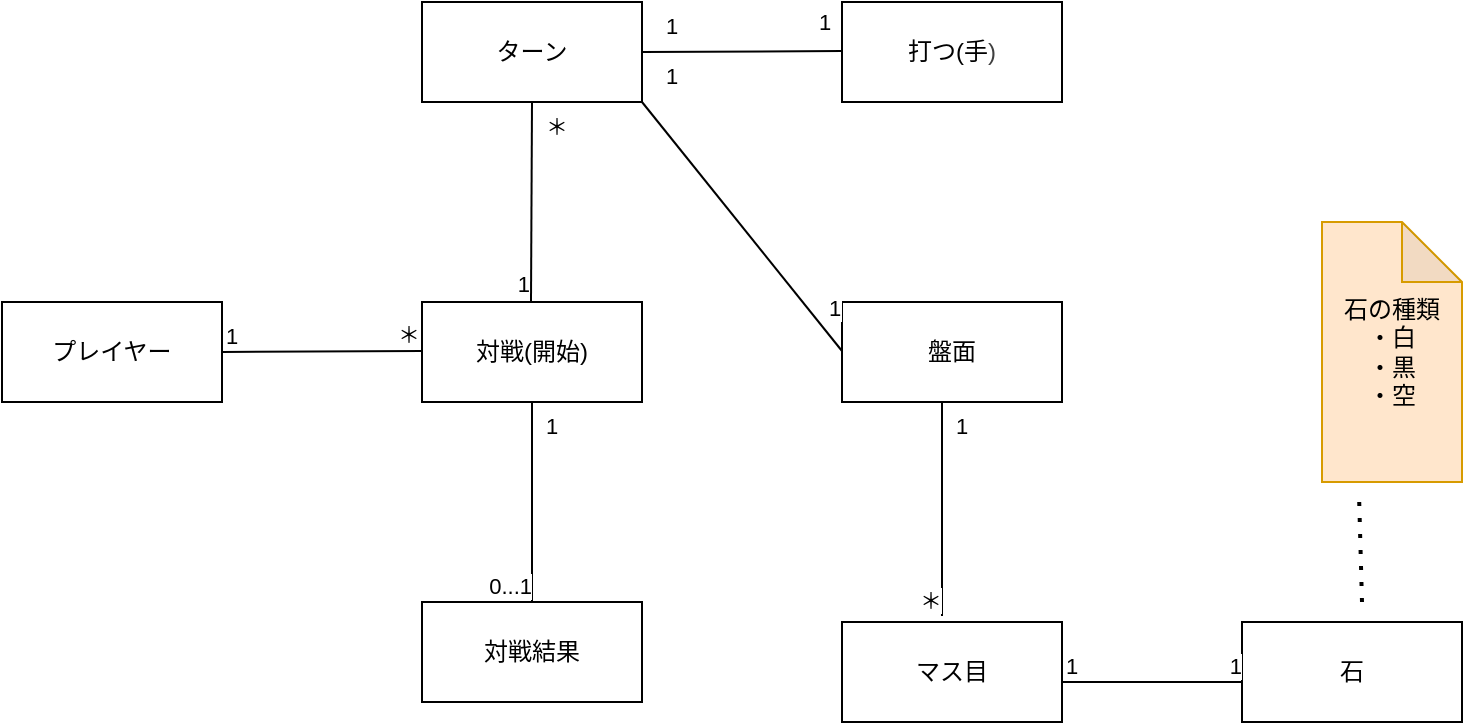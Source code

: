 <mxfile>
    <diagram id="a7RoUpzHzL_WQ0jjDYco" name="ページ1">
        <mxGraphModel dx="1122" dy="681" grid="1" gridSize="10" guides="1" tooltips="1" connect="1" arrows="1" fold="1" page="1" pageScale="1" pageWidth="827" pageHeight="1169" math="0" shadow="0">
            <root>
                <mxCell id="0"/>
                <mxCell id="1" parent="0"/>
                <mxCell id="2" value="対戦(開始)" style="html=1;whiteSpace=wrap;" vertex="1" parent="1">
                    <mxGeometry x="260" y="340" width="110" height="50" as="geometry"/>
                </mxCell>
                <mxCell id="3" value="盤面&lt;span style=&quot;font-family: monospace; font-size: 0px; text-align: start; text-wrap-mode: nowrap;&quot;&gt;%3CmxGraphModel%3E%3Croot%3E%3CmxCell%20id%3D%220%22%2F%3E%3CmxCell%20id%3D%221%22%20parent%3D%220%22%2F%3E%3CmxCell%20id%3D%222%22%20value%3D%22%E5%AF%BE%E6%88%A6(%E9%96%8B%E5%A7%8B)%22%20style%3D%22html%3D1%3BwhiteSpace%3Dwrap%3B%22%20vertex%3D%221%22%20parent%3D%221%22%3E%3CmxGeometry%20x%3D%2240%22%20y%3D%22200%22%20width%3D%22110%22%20height%3D%2250%22%20as%3D%22geometry%22%2F%3E%3C%2FmxCell%3E%3C%2Froot%3E%3C%2FmxGraphModel%3E&lt;/span&gt;" style="html=1;whiteSpace=wrap;" vertex="1" parent="1">
                    <mxGeometry x="470" y="340" width="110" height="50" as="geometry"/>
                </mxCell>
                <mxCell id="4" value="石" style="html=1;whiteSpace=wrap;" vertex="1" parent="1">
                    <mxGeometry x="670" y="500" width="110" height="50" as="geometry"/>
                </mxCell>
                <mxCell id="5" value="対戦結果" style="html=1;whiteSpace=wrap;" vertex="1" parent="1">
                    <mxGeometry x="260" y="490" width="110" height="50" as="geometry"/>
                </mxCell>
                <mxCell id="6" value="&lt;span style=&quot;font-family: monospace; font-size: 0px; text-align: start; text-wrap-mode: nowrap;&quot;&gt;%3CmxGraphModel%3E%3Croot%3E%3CmxCell%20id%3D%220%22%2F%3E%3CmxCell%20id%3D%221%22%20parent%3D%220%22%2F%3E%3CmxCell%20id%3D%222%22%20value%3D%22%E7%9B%A4%E9%9D%A2%26lt%3Bspan%20style%3D%26quot%3Bfont-family%3A%20monospace%3B%20font-size%3A%200px%3B%20text-align%3A%20start%3B%20text-wrap-mode%3A%20nowrap%3B%26quot%3B%26gt%3B%253CmxGraphModel%253E%253Croot%253E%253CmxCell%2520id%253D%25220%2522%252F%253E%253CmxCell%2520id%253D%25221%2522%2520parent%253D%25220%2522%252F%253E%253CmxCell%2520id%253D%25222%2522%2520value%253D%2522%25E5%25AF%25BE%25E6%2588%25A6(%25E9%2596%258B%25E5%25A7%258B)%2522%2520style%253D%2522html%253D1%253BwhiteSpace%253Dwrap%253B%2522%2520vertex%253D%25221%2522%2520parent%253D%25221%2522%253E%253CmxGeometry%2520x%253D%252240%2522%2520y%253D%2522200%2522%2520width%253D%2522110%2522%2520height%253D%252250%2522%2520as%253D%2522geometry%2522%252F%253E%253C%252FmxCell%253E%253C%252Froot%253E%253C%252FmxGraphModel%253E%26lt%3B%2Fspan%26gt%3B%22%20style%3D%22html%3D1%3BwhiteSpace%3Dwrap%3B%22%20vertex%3D%221%22%20parent%3D%221%22%3E%3CmxGeometry%20x%3D%22190%22%20y%3D%22200%22%20width%3D%22110%22%20height%3D%2250%22%20as%3D%22geometry%22%2F%3E%3C%2FmxCell%3E%3C%2Froot%3E%3C%2FmxGraphModel%3E&lt;/span&gt;&lt;span style=&quot;font-family: monospace; font-size: 0px; text-align: start; text-wrap-mode: nowrap;&quot;&gt;%3CmxGraphModel%3E%3Croot%3E%3CmxCell%20id%3D%220%22%2F%3E%3CmxCell%20id%3D%221%22%20parent%3D%220%22%2F%3E%3CmxCell%20id%3D%222%22%20value%3D%22%E7%9B%A4%E9%9D%A2%26lt%3Bspan%20style%3D%26quot%3Bfont-family%3A%20monospace%3B%20font-size%3A%200px%3B%20text-align%3A%20start%3B%20text-wrap-mode%3A%20nowrap%3B%26quot%3B%26gt%3B%253CmxGraphModel%253E%253Croot%253E%253CmxCell%2520id%253D%25220%2522%252F%253E%253CmxCell%2520id%253D%25221%2522%2520parent%253D%25220%2522%252F%253E%253CmxCell%2520id%253D%25222%2522%2520value%253D%2522%25E5%25AF%25BE%25E6%2588%25A6(%25E9%2596%258B%25E5%25A7%258B)%2522%2520style%253D%2522html%253D1%253BwhiteSpace%253Dwrap%253B%2522%2520vertex%253D%25221%2522%2520parent%253D%25221%2522%253E%253CmxGeometry%2520x%253D%252240%2522%2520y%253D%2522200%2522%2520width%253D%2522110%2522%2520height%253D%252250%2522%2520as%253D%2522geometry%2522%252F%253E%253C%252FmxCell%253E%253C%252Froot%253E%253C%252FmxGraphModel%253E%26lt%3B%2Fspan%26gt%3B%22%20style%3D%22html%3D1%3BwhiteSpace%3Dwrap%3B%22%20vertex%3D%221%22%20parent%3D%221%22%3E%3CmxGeometry%20x%3D%22190%22%20y%3D%22200%22%20width%3D%22110%22%20height%3D%2250%22%20as%3D%22geometry%22%2F%3E%3C%2FmxCell%3E%3C%2Froot%3E%3C%2FmxGraphModel%3E&lt;/span&gt;打つ(手&lt;span style=&quot;color: rgb(63, 63, 63); background-color: transparent;&quot;&gt;)&lt;/span&gt;" style="html=1;whiteSpace=wrap;" vertex="1" parent="1">
                    <mxGeometry x="470" y="190" width="110" height="50" as="geometry"/>
                </mxCell>
                <mxCell id="7" value="&lt;div style=&quot;text-align: start;&quot;&gt;プレイヤー&lt;/div&gt;" style="html=1;whiteSpace=wrap;" vertex="1" parent="1">
                    <mxGeometry x="50" y="340" width="110" height="50" as="geometry"/>
                </mxCell>
                <mxCell id="8" value="石の種類&lt;br&gt;・白&lt;div&gt;・黒&lt;/div&gt;&lt;div&gt;・空&lt;/div&gt;" style="shape=note;whiteSpace=wrap;html=1;backgroundOutline=1;darkOpacity=0.05;fillColor=#ffe6cc;strokeColor=#d79b00;" vertex="1" parent="1">
                    <mxGeometry x="710" y="300" width="70" height="130" as="geometry"/>
                </mxCell>
                <mxCell id="9" value="" style="endArrow=none;dashed=1;html=1;dashPattern=1 3;strokeWidth=2;entryX=0.264;entryY=1.041;entryDx=0;entryDy=0;entryPerimeter=0;" edge="1" parent="1" target="8">
                    <mxGeometry width="50" height="50" relative="1" as="geometry">
                        <mxPoint x="730" y="490" as="sourcePoint"/>
                        <mxPoint x="464" y="110" as="targetPoint"/>
                    </mxGeometry>
                </mxCell>
                <mxCell id="10" value="" style="endArrow=none;html=1;edgeStyle=orthogonalEdgeStyle;exitX=1;exitY=0.5;exitDx=0;exitDy=0;" edge="1" parent="1" source="7">
                    <mxGeometry relative="1" as="geometry">
                        <mxPoint x="100" y="364.5" as="sourcePoint"/>
                        <mxPoint x="260" y="364.5" as="targetPoint"/>
                    </mxGeometry>
                </mxCell>
                <mxCell id="11" value="1" style="edgeLabel;resizable=0;html=1;align=left;verticalAlign=bottom;" connectable="0" vertex="1" parent="10">
                    <mxGeometry x="-1" relative="1" as="geometry"/>
                </mxCell>
                <mxCell id="12" value="＊" style="edgeLabel;resizable=0;html=1;align=right;verticalAlign=bottom;" connectable="0" vertex="1" parent="10">
                    <mxGeometry x="1" relative="1" as="geometry"/>
                </mxCell>
                <mxCell id="17" value="" style="endArrow=none;html=1;edgeStyle=orthogonalEdgeStyle;entryX=0.5;entryY=0;entryDx=0;entryDy=0;exitX=0.5;exitY=1;exitDx=0;exitDy=0;" edge="1" parent="1" source="2" target="5">
                    <mxGeometry relative="1" as="geometry">
                        <mxPoint x="310" y="390" as="sourcePoint"/>
                        <mxPoint x="310" y="480" as="targetPoint"/>
                    </mxGeometry>
                </mxCell>
                <mxCell id="18" value="1" style="edgeLabel;resizable=0;html=1;align=left;verticalAlign=bottom;" connectable="0" vertex="1" parent="17">
                    <mxGeometry x="-1" relative="1" as="geometry">
                        <mxPoint x="5" y="20" as="offset"/>
                    </mxGeometry>
                </mxCell>
                <mxCell id="19" value="0...1" style="edgeLabel;resizable=0;html=1;align=right;verticalAlign=bottom;" connectable="0" vertex="1" parent="17">
                    <mxGeometry x="1" relative="1" as="geometry"/>
                </mxCell>
                <mxCell id="20" value="ターン" style="html=1;whiteSpace=wrap;" vertex="1" parent="1">
                    <mxGeometry x="260" y="190" width="110" height="50" as="geometry"/>
                </mxCell>
                <mxCell id="21" value="" style="endArrow=none;html=1;edgeStyle=orthogonalEdgeStyle;entryX=0.5;entryY=0;entryDx=0;entryDy=0;exitX=0.5;exitY=1;exitDx=0;exitDy=0;" edge="1" parent="1" source="20">
                    <mxGeometry relative="1" as="geometry">
                        <mxPoint x="340" y="260" as="sourcePoint"/>
                        <mxPoint x="314.5" y="340" as="targetPoint"/>
                    </mxGeometry>
                </mxCell>
                <mxCell id="22" value="＊" style="edgeLabel;resizable=0;html=1;align=left;verticalAlign=bottom;" connectable="0" vertex="1" parent="21">
                    <mxGeometry x="-1" relative="1" as="geometry">
                        <mxPoint x="5" y="20" as="offset"/>
                    </mxGeometry>
                </mxCell>
                <mxCell id="23" value="1" style="edgeLabel;resizable=0;html=1;align=right;verticalAlign=bottom;" connectable="0" vertex="1" parent="21">
                    <mxGeometry x="1" relative="1" as="geometry"/>
                </mxCell>
                <mxCell id="25" value="" style="endArrow=none;html=1;exitX=1;exitY=1;exitDx=0;exitDy=0;" edge="1" parent="1" source="20">
                    <mxGeometry relative="1" as="geometry">
                        <mxPoint x="370" y="365" as="sourcePoint"/>
                        <mxPoint x="470" y="364.5" as="targetPoint"/>
                    </mxGeometry>
                </mxCell>
                <mxCell id="26" value="1" style="edgeLabel;resizable=0;html=1;align=left;verticalAlign=bottom;" connectable="0" vertex="1" parent="25">
                    <mxGeometry x="-1" relative="1" as="geometry">
                        <mxPoint x="10" y="-5" as="offset"/>
                    </mxGeometry>
                </mxCell>
                <mxCell id="29" value="1" style="edgeLabel;html=1;align=center;verticalAlign=middle;resizable=0;points=[];" vertex="1" connectable="0" parent="25">
                    <mxGeometry x="0.852" y="6" relative="1" as="geometry">
                        <mxPoint x="-2" y="-9" as="offset"/>
                    </mxGeometry>
                </mxCell>
                <mxCell id="36" value="マス目" style="html=1;whiteSpace=wrap;" vertex="1" parent="1">
                    <mxGeometry x="470" y="500" width="110" height="50" as="geometry"/>
                </mxCell>
                <mxCell id="37" value="" style="endArrow=none;html=1;exitX=0.5;exitY=1;exitDx=0;exitDy=0;" edge="1" parent="1">
                    <mxGeometry relative="1" as="geometry">
                        <mxPoint x="520" y="390" as="sourcePoint"/>
                        <mxPoint x="520" y="497" as="targetPoint"/>
                    </mxGeometry>
                </mxCell>
                <mxCell id="38" value="1" style="edgeLabel;resizable=0;html=1;align=left;verticalAlign=bottom;" connectable="0" vertex="1" parent="37">
                    <mxGeometry x="-1" relative="1" as="geometry">
                        <mxPoint x="5" y="20" as="offset"/>
                    </mxGeometry>
                </mxCell>
                <mxCell id="39" value="＊" style="edgeLabel;resizable=0;html=1;align=right;verticalAlign=bottom;" connectable="0" vertex="1" parent="37">
                    <mxGeometry x="1" relative="1" as="geometry"/>
                </mxCell>
                <mxCell id="40" value="" style="endArrow=none;html=1;edgeStyle=orthogonalEdgeStyle;" edge="1" parent="1">
                    <mxGeometry relative="1" as="geometry">
                        <mxPoint x="580" y="530" as="sourcePoint"/>
                        <mxPoint x="670" y="530" as="targetPoint"/>
                    </mxGeometry>
                </mxCell>
                <mxCell id="41" value="1" style="edgeLabel;resizable=0;html=1;align=left;verticalAlign=bottom;" connectable="0" vertex="1" parent="40">
                    <mxGeometry x="-1" relative="1" as="geometry"/>
                </mxCell>
                <mxCell id="42" value="&lt;div&gt;1&lt;/div&gt;" style="edgeLabel;resizable=0;html=1;align=right;verticalAlign=bottom;" connectable="0" vertex="1" parent="40">
                    <mxGeometry x="1" relative="1" as="geometry"/>
                </mxCell>
                <mxCell id="44" value="" style="endArrow=none;html=1;exitX=1;exitY=0.5;exitDx=0;exitDy=0;" edge="1" parent="1" source="20">
                    <mxGeometry relative="1" as="geometry">
                        <mxPoint x="370" y="90" as="sourcePoint"/>
                        <mxPoint x="470" y="214.5" as="targetPoint"/>
                    </mxGeometry>
                </mxCell>
                <mxCell id="45" value="1" style="edgeLabel;resizable=0;html=1;align=left;verticalAlign=bottom;" connectable="0" vertex="1" parent="44">
                    <mxGeometry x="-1" relative="1" as="geometry">
                        <mxPoint x="10" y="-5" as="offset"/>
                    </mxGeometry>
                </mxCell>
                <mxCell id="46" value="1" style="edgeLabel;html=1;align=center;verticalAlign=middle;resizable=0;points=[];" vertex="1" connectable="0" parent="44">
                    <mxGeometry x="0.852" y="6" relative="1" as="geometry">
                        <mxPoint x="-2" y="-9" as="offset"/>
                    </mxGeometry>
                </mxCell>
            </root>
        </mxGraphModel>
    </diagram>
</mxfile>
